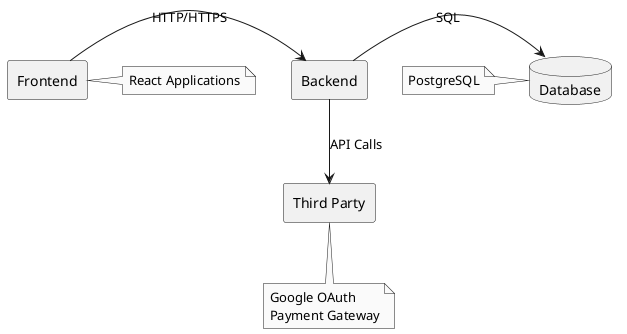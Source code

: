 @startuml
skinparam monochrome true
skinparam shadowing false

rectangle "Frontend" as frontend
rectangle "Backend" as backend
database "Database" as db
rectangle "Third Party" as third_party

frontend -right-> backend : "HTTP/HTTPS"
backend -right-> db : "SQL"
backend -down-> third_party : "API Calls"

note right of frontend: React Applications
note left of db: PostgreSQL
note bottom of third_party: Google OAuth\nPayment Gateway
@enduml
